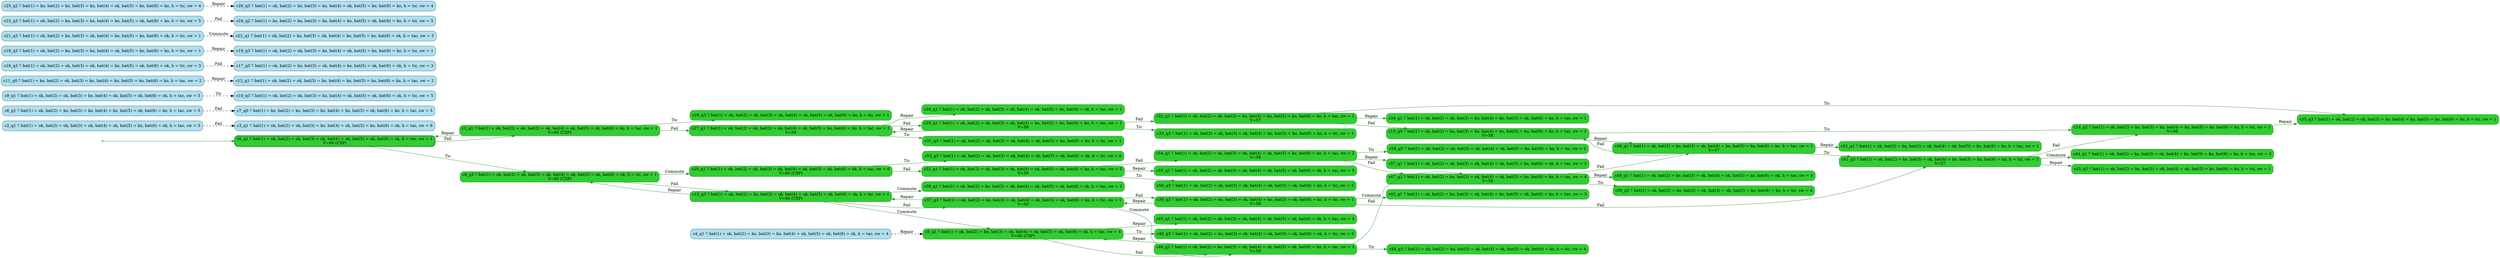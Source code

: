 digraph g {

	rankdir="LR"

	__invisible__[shape="point", color="forestgreen"]
	c0_q1[label="c0_q1 ≝ bat(1) = ok, bat(2) = ok, bat(3) = ok, bat(4) = ok, bat(5) = ok, bat(6) = ok, h = tac, sw = 1\nV=60 (CXP)", shape="box", style="rounded, filled", color="forestgreen", fillcolor="limegreen", penwidth=3] // Initial
	c1_q1[label="c1_q1 ≝ bat(1) = ok, bat(2) = ok, bat(3) = ok, bat(4) = ok, bat(5) = ok, bat(6) = ko, h = tac, sw = 1\nV=60 (CXP)", shape="box", style="rounded, filled", color="forestgreen", fillcolor="limegreen"]
	c27_q1[label="c27_q1 ≝ bat(1) = ok, bat(2) = ok, bat(3) = ok, bat(4) = ok, bat(5) = ko, bat(6) = ko, h = tac, sw = 1\nV=59", shape="box", style="rounded, filled", color="forestgreen", fillcolor="limegreen"]
	c29_q1[label="c29_q1 ≝ bat(1) = ok, bat(2) = ok, bat(3) = ok, bat(4) = ko, bat(5) = ko, bat(6) = ko, h = tac, sw = 1\nV=58", shape="box", style="rounded, filled", color="forestgreen", fillcolor="limegreen"]
	c32_q1[label="c32_q1 ≝ bat(1) = ok, bat(2) = ok, bat(3) = ko, bat(4) = ko, bat(5) = ko, bat(6) = ko, h = tac, sw = 1\nV=57", shape="box", style="rounded, filled", color="forestgreen", fillcolor="limegreen"]
	c34_q1[label="c34_q1 ≝ bat(1) = ok, bat(2) = ok, bat(3) = ko, bat(4) = ko, bat(5) = ok, bat(6) = ko, h = tac, sw = 1", shape="box", style="rounded, filled", color="forestgreen", fillcolor="limegreen"]
	c13_q0[label="c13_q0 ≝ bat(1) = ok, bat(2) = ko, bat(3) = ko, bat(4) = ko, bat(5) = ko, bat(6) = ko, h = tac, sw = 1\nV=56", shape="box", style="rounded, filled", color="forestgreen", fillcolor="limegreen"]
	c14_q2[label="c14_q2 ≝ bat(1) = ok, bat(2) = ko, bat(3) = ko, bat(4) = ko, bat(5) = ko, bat(6) = ko, h = tic, sw = 1\nV=56", shape="box", style="rounded, filled", color="forestgreen", fillcolor="limegreen"]
	c35_q3[label="c35_q3 ≝ bat(1) = ok, bat(2) = ok, bat(3) = ko, bat(4) = ko, bat(5) = ko, bat(6) = ko, h = tic, sw = 1", shape="box", style="rounded, filled", color="forestgreen", fillcolor="limegreen"]
	c36_q1[label="c36_q1 ≝ bat(1) = ok, bat(2) = ko, bat(3) = ok, bat(4) = ko, bat(5) = ko, bat(6) = ko, h = tac, sw = 1\nV=57", shape="box", style="rounded, filled", color="forestgreen", fillcolor="limegreen"]
	c51_q1[label="c51_q1 ≝ bat(1) = ok, bat(2) = ko, bat(3) = ok, bat(4) = ok, bat(5) = ko, bat(6) = ko, h = tac, sw = 1", shape="box", style="rounded, filled", color="forestgreen", fillcolor="limegreen"]
	c41_q3[label="c41_q3 ≝ bat(1) = ok, bat(2) = ko, bat(3) = ok, bat(4) = ko, bat(5) = ko, bat(6) = ko, h = tic, sw = 1\nV=57", shape="box", style="rounded, filled", color="forestgreen", fillcolor="limegreen"]
	c43_q3[label="c43_q3 ≝ bat(1) = ok, bat(2) = ko, bat(3) = ok, bat(4) = ok, bat(5) = ko, bat(6) = ko, h = tic, sw = 1", shape="box", style="rounded, filled", color="forestgreen", fillcolor="limegreen"]
	c44_q1[label="c44_q1 ≝ bat(1) = ok, bat(2) = ko, bat(3) = ok, bat(4) = ko, bat(5) = ko, bat(6) = ko, h = tac, sw = 3", shape="box", style="rounded, filled", color="forestgreen", fillcolor="limegreen"]
	c33_q3[label="c33_q3 ≝ bat(1) = ok, bat(2) = ok, bat(3) = ok, bat(4) = ko, bat(5) = ko, bat(6) = ko, h = tic, sw = 1", shape="box", style="rounded, filled", color="forestgreen", fillcolor="limegreen"]
	c30_q1[label="c30_q1 ≝ bat(1) = ok, bat(2) = ok, bat(3) = ok, bat(4) = ok, bat(5) = ko, bat(6) = ok, h = tac, sw = 1", shape="box", style="rounded, filled", color="forestgreen", fillcolor="limegreen"]
	c31_q3[label="c31_q3 ≝ bat(1) = ok, bat(2) = ok, bat(3) = ok, bat(4) = ok, bat(5) = ko, bat(6) = ko, h = tic, sw = 1", shape="box", style="rounded, filled", color="forestgreen", fillcolor="limegreen"]
	c28_q3[label="c28_q3 ≝ bat(1) = ok, bat(2) = ok, bat(3) = ok, bat(4) = ok, bat(5) = ok, bat(6) = ko, h = tic, sw = 1", shape="box", style="rounded, filled", color="forestgreen", fillcolor="limegreen"]
	c8_q3[label="c8_q3 ≝ bat(1) = ok, bat(2) = ok, bat(3) = ok, bat(4) = ok, bat(5) = ok, bat(6) = ok, h = tic, sw = 1\nV=60 (CXP)", shape="box", style="rounded, filled", color="forestgreen", fillcolor="limegreen"]
	c15_q3[label="c15_q3 ≝ bat(1) = ok, bat(2) = ko, bat(3) = ok, bat(4) = ok, bat(5) = ok, bat(6) = ok, h = tic, sw = 1\nV=60 (CXP)", shape="box", style="rounded, filled", color="forestgreen", fillcolor="limegreen"]
	c5_q1[label="c5_q1 ≝ bat(1) = ok, bat(2) = ko, bat(3) = ok, bat(4) = ok, bat(5) = ok, bat(6) = ok, h = tac, sw = 4\nV=60 (CXP)", shape="box", style="rounded, filled", color="forestgreen", fillcolor="limegreen"]
	c40_q1[label="c40_q1 ≝ bat(1) = ok, bat(2) = ko, bat(3) = ok, bat(4) = ok, bat(5) = ok, bat(6) = ko, h = tac, sw = 4\nV=59", shape="box", style="rounded, filled", color="forestgreen", fillcolor="limegreen"]
	c47_q1[label="c47_q1 ≝ bat(1) = ok, bat(2) = ko, bat(3) = ok, bat(4) = ok, bat(5) = ko, bat(6) = ko, h = tac, sw = 4\nV=58", shape="box", style="rounded, filled", color="forestgreen", fillcolor="limegreen"]
	c49_q1[label="c49_q1 ≝ bat(1) = ok, bat(2) = ko, bat(3) = ok, bat(4) = ok, bat(5) = ko, bat(6) = ok, h = tac, sw = 4", shape="box", style="rounded, filled", color="forestgreen", fillcolor="limegreen"]
	c50_q3[label="c50_q3 ≝ bat(1) = ok, bat(2) = ko, bat(3) = ok, bat(4) = ok, bat(5) = ko, bat(6) = ko, h = tic, sw = 4", shape="box", style="rounded, filled", color="forestgreen", fillcolor="limegreen"]
	c48_q3[label="c48_q3 ≝ bat(1) = ok, bat(2) = ko, bat(3) = ok, bat(4) = ok, bat(5) = ok, bat(6) = ko, h = tic, sw = 4", shape="box", style="rounded, filled", color="forestgreen", fillcolor="limegreen"]
	c45_q1[label="c45_q1 ≝ bat(1) = ok, bat(2) = ok, bat(3) = ok, bat(4) = ok, bat(5) = ok, bat(6) = ok, h = tac, sw = 4", shape="box", style="rounded, filled", color="forestgreen", fillcolor="limegreen"]
	c46_q3[label="c46_q3 ≝ bat(1) = ok, bat(2) = ko, bat(3) = ok, bat(4) = ok, bat(5) = ok, bat(6) = ok, h = tic, sw = 4", shape="box", style="rounded, filled", color="forestgreen", fillcolor="limegreen"]
	c37_q3[label="c37_q3 ≝ bat(1) = ok, bat(2) = ko, bat(3) = ok, bat(4) = ok, bat(5) = ok, bat(6) = ko, h = tic, sw = 1\nV=59", shape="box", style="rounded, filled", color="forestgreen", fillcolor="limegreen"]
	c39_q3[label="c39_q3 ≝ bat(1) = ok, bat(2) = ko, bat(3) = ok, bat(4) = ko, bat(5) = ok, bat(6) = ko, h = tic, sw = 1\nV=58", shape="box", style="rounded, filled", color="forestgreen", fillcolor="limegreen"]
	c42_q1[label="c42_q1 ≝ bat(1) = ok, bat(2) = ko, bat(3) = ok, bat(4) = ko, bat(5) = ok, bat(6) = ko, h = tac, sw = 3", shape="box", style="rounded, filled", color="forestgreen", fillcolor="limegreen"]
	c38_q1[label="c38_q1 ≝ bat(1) = ok, bat(2) = ko, bat(3) = ok, bat(4) = ok, bat(5) = ok, bat(6) = ok, h = tac, sw = 3", shape="box", style="rounded, filled", color="forestgreen", fillcolor="limegreen"]
	c20_q1[label="c20_q1 ≝ bat(1) = ok, bat(2) = ok, bat(3) = ok, bat(4) = ok, bat(5) = ok, bat(6) = ok, h = tac, sw = 6\nV=60 (CXP)", shape="box", style="rounded, filled", color="forestgreen", fillcolor="limegreen"]
	c52_q1[label="c52_q1 ≝ bat(1) = ok, bat(2) = ok, bat(3) = ok, bat(4) = ok, bat(5) = ok, bat(6) = ko, h = tac, sw = 5\nV=59", shape="box", style="rounded, filled", color="forestgreen", fillcolor="limegreen"]
	c54_q1[label="c54_q1 ≝ bat(1) = ok, bat(2) = ok, bat(3) = ok, bat(4) = ok, bat(5) = ko, bat(6) = ko, h = tac, sw = 2\nV=58", shape="box", style="rounded, filled", color="forestgreen", fillcolor="limegreen"]
	c57_q1[label="c57_q1 ≝ bat(1) = ok, bat(2) = ok, bat(3) = ok, bat(4) = ok, bat(5) = ko, bat(6) = ok, h = tac, sw = 2", shape="box", style="rounded, filled", color="forestgreen", fillcolor="limegreen"]
	c58_q3[label="c58_q3 ≝ bat(1) = ok, bat(2) = ok, bat(3) = ok, bat(4) = ok, bat(5) = ko, bat(6) = ko, h = tic, sw = 2", shape="box", style="rounded, filled", color="forestgreen", fillcolor="limegreen"]
	c55_q1[label="c55_q1 ≝ bat(1) = ok, bat(2) = ok, bat(3) = ok, bat(4) = ok, bat(5) = ok, bat(6) = ok, h = tac, sw = 5", shape="box", style="rounded, filled", color="forestgreen", fillcolor="limegreen"]
	c56_q3[label="c56_q3 ≝ bat(1) = ok, bat(2) = ok, bat(3) = ok, bat(4) = ok, bat(5) = ok, bat(6) = ko, h = tic, sw = 5", shape="box", style="rounded, filled", color="forestgreen", fillcolor="limegreen"]
	c53_q3[label="c53_q3 ≝ bat(1) = ok, bat(2) = ok, bat(3) = ok, bat(4) = ok, bat(5) = ok, bat(6) = ok, h = tic, sw = 6", shape="box", style="rounded, filled", color="forestgreen", fillcolor="limegreen"]
	c2_q1[label="c2_q1 ≝ bat(1) = ok, bat(2) = ok, bat(3) = ok, bat(4) = ok, bat(5) = ko, bat(6) = ok, h = tac, sw = 3", shape="box", style="rounded, filled", color="deepskyblue4", fillcolor="lightblue2"]
	c3_q1[label="c3_q1 ≝ bat(1) = ok, bat(2) = ok, bat(3) = ko, bat(4) = ok, bat(5) = ko, bat(6) = ok, h = tac, sw = 6", shape="box", style="rounded, filled", color="deepskyblue4", fillcolor="lightblue2"]
	c4_q1[label="c4_q1 ≝ bat(1) = ok, bat(2) = ko, bat(3) = ko, bat(4) = ok, bat(5) = ok, bat(6) = ok, h = tac, sw = 4", shape="box", style="rounded, filled", color="deepskyblue4", fillcolor="lightblue2"]
	c6_q1[label="c6_q1 ≝ bat(1) = ok, bat(2) = ko, bat(3) = ko, bat(4) = ko, bat(5) = ok, bat(6) = ko, h = tac, sw = 5", shape="box", style="rounded, filled", color="deepskyblue4", fillcolor="lightblue2"]
	c7_q0[label="c7_q0 ≝ bat(1) = ko, bat(2) = ko, bat(3) = ko, bat(4) = ko, bat(5) = ok, bat(6) = ko, h = tac, sw = 5", shape="box", style="rounded, filled", color="deepskyblue4", fillcolor="lightblue2"]
	c9_q1[label="c9_q1 ≝ bat(1) = ok, bat(2) = ok, bat(3) = ko, bat(4) = ok, bat(5) = ok, bat(6) = ok, h = tac, sw = 5", shape="box", style="rounded, filled", color="deepskyblue4", fillcolor="lightblue2"]
	c10_q3[label="c10_q3 ≝ bat(1) = ok, bat(2) = ok, bat(3) = ko, bat(4) = ok, bat(5) = ok, bat(6) = ok, h = tic, sw = 5", shape="box", style="rounded, filled", color="deepskyblue4", fillcolor="lightblue2"]
	c11_q0[label="c11_q0 ≝ bat(1) = ko, bat(2) = ok, bat(3) = ko, bat(4) = ko, bat(5) = ko, bat(6) = ko, h = tac, sw = 2", shape="box", style="rounded, filled", color="deepskyblue4", fillcolor="lightblue2"]
	c12_q1[label="c12_q1 ≝ bat(1) = ok, bat(2) = ok, bat(3) = ko, bat(4) = ko, bat(5) = ko, bat(6) = ko, h = tac, sw = 2", shape="box", style="rounded, filled", color="deepskyblue4", fillcolor="lightblue2"]
	c16_q3[label="c16_q3 ≝ bat(1) = ok, bat(2) = ok, bat(3) = ok, bat(4) = ko, bat(5) = ok, bat(6) = ok, h = tic, sw = 3", shape="box", style="rounded, filled", color="deepskyblue4", fillcolor="lightblue2"]
	c17_q3[label="c17_q3 ≝ bat(1) = ok, bat(2) = ko, bat(3) = ok, bat(4) = ko, bat(5) = ok, bat(6) = ok, h = tic, sw = 3", shape="box", style="rounded, filled", color="deepskyblue4", fillcolor="lightblue2"]
	c18_q3[label="c18_q3 ≝ bat(1) = ok, bat(2) = ko, bat(3) = ko, bat(4) = ok, bat(5) = ko, bat(6) = ko, h = tic, sw = 1", shape="box", style="rounded, filled", color="deepskyblue4", fillcolor="lightblue2"]
	c19_q3[label="c19_q3 ≝ bat(1) = ok, bat(2) = ok, bat(3) = ko, bat(4) = ok, bat(5) = ko, bat(6) = ko, h = tic, sw = 1", shape="box", style="rounded, filled", color="deepskyblue4", fillcolor="lightblue2"]
	c21_q3[label="c21_q3 ≝ bat(1) = ok, bat(2) = ko, bat(3) = ok, bat(4) = ko, bat(5) = ko, bat(6) = ok, h = tic, sw = 1", shape="box", style="rounded, filled", color="deepskyblue4", fillcolor="lightblue2"]
	c22_q1[label="c22_q1 ≝ bat(1) = ok, bat(2) = ko, bat(3) = ok, bat(4) = ko, bat(5) = ko, bat(6) = ok, h = tac, sw = 3", shape="box", style="rounded, filled", color="deepskyblue4", fillcolor="lightblue2"]
	c23_q3[label="c23_q3 ≝ bat(1) = ok, bat(2) = ko, bat(3) = ko, bat(4) = ko, bat(5) = ok, bat(6) = ko, h = tic, sw = 5", shape="box", style="rounded, filled", color="deepskyblue4", fillcolor="lightblue2"]
	c24_q2[label="c24_q2 ≝ bat(1) = ko, bat(2) = ko, bat(3) = ko, bat(4) = ko, bat(5) = ok, bat(6) = ko, h = tic, sw = 5", shape="box", style="rounded, filled", color="deepskyblue4", fillcolor="lightblue2"]
	c25_q2[label="c25_q2 ≝ bat(1) = ko, bat(2) = ko, bat(3) = ko, bat(4) = ok, bat(5) = ko, bat(6) = ko, h = tic, sw = 4", shape="box", style="rounded, filled", color="deepskyblue4", fillcolor="lightblue2"]
	c26_q3[label="c26_q3 ≝ bat(1) = ok, bat(2) = ko, bat(3) = ko, bat(4) = ok, bat(5) = ko, bat(6) = ko, h = tic, sw = 4", shape="box", style="rounded, filled", color="deepskyblue4", fillcolor="lightblue2"]

	__invisible__ -> c0_q1[color="forestgreen"]
	c0_q1 -> c1_q1[label="Fail", color="forestgreen"]
	c1_q1 -> c0_q1[label="Repair", color="forestgreen"]
	c1_q1 -> c27_q1[label="Fail", color="forestgreen"]
	c27_q1 -> c29_q1[label="Fail", color="forestgreen"]
	c29_q1 -> c32_q1[label="Fail", color="forestgreen"]
	c32_q1 -> c34_q1[label="Repair", color="forestgreen"]
	c32_q1 -> c13_q0[label="Fail", color="forestgreen"]
	c13_q0 -> c14_q2[label="Tic", color="forestgreen"]
	c14_q2 -> c35_q3[label="Repair", color="forestgreen"]
	c13_q0 -> c36_q1[label="Repair", color="forestgreen"]
	c36_q1 -> c51_q1[label="Repair", color="forestgreen"]
	c36_q1 -> c13_q0[label="Fail", color="forestgreen"]
	c36_q1 -> c41_q3[label="Tic", color="forestgreen"]
	c41_q3 -> c43_q3[label="Repair", color="forestgreen"]
	c41_q3 -> c44_q1[label="Commute", color="forestgreen"]
	c41_q3 -> c14_q2[label="Fail", color="forestgreen"]
	c32_q1 -> c35_q3[label="Tic", color="forestgreen"]
	c29_q1 -> c27_q1[label="Repair", color="forestgreen"]
	c29_q1 -> c33_q3[label="Tic", color="forestgreen"]
	c27_q1 -> c30_q1[label="Repair", color="forestgreen"]
	c27_q1 -> c31_q3[label="Tic", color="forestgreen"]
	c1_q1 -> c28_q3[label="Tic", color="forestgreen"]
	c0_q1 -> c8_q3[label="Tic", color="forestgreen"]
	c8_q3 -> c15_q3[label="Fail", color="forestgreen"]
	c15_q3 -> c8_q3[label="Repair", color="forestgreen"]
	c15_q3 -> c5_q1[label="Commute", color="forestgreen"]
	c5_q1 -> c40_q1[label="Fail", color="forestgreen"]
	c40_q1 -> c47_q1[label="Fail", color="forestgreen"]
	c47_q1 -> c36_q1[label="Fail", color="forestgreen"]
	c47_q1 -> c49_q1[label="Repair", color="forestgreen"]
	c47_q1 -> c50_q3[label="Tic", color="forestgreen"]
	c40_q1 -> c5_q1[label="Repair", color="forestgreen"]
	c40_q1 -> c48_q3[label="Tic", color="forestgreen"]
	c5_q1 -> c45_q1[label="Repair", color="forestgreen"]
	c5_q1 -> c46_q3[label="Tic", color="forestgreen"]
	c15_q3 -> c37_q3[label="Fail", color="forestgreen"]
	c37_q3 -> c39_q3[label="Fail", color="forestgreen"]
	c39_q3 -> c41_q3[label="Fail", color="forestgreen"]
	c39_q3 -> c37_q3[label="Repair", color="forestgreen"]
	c39_q3 -> c42_q1[label="Commute", color="forestgreen"]
	c37_q3 -> c15_q3[label="Repair", color="forestgreen"]
	c37_q3 -> c40_q1[label="Commute", color="forestgreen"]
	c15_q3 -> c38_q1[label="Commute", color="forestgreen"]
	c8_q3 -> c20_q1[label="Commute", color="forestgreen"]
	c20_q1 -> c52_q1[label="Fail", color="forestgreen"]
	c52_q1 -> c54_q1[label="Fail", color="forestgreen"]
	c54_q1 -> c47_q1[label="Fail", color="forestgreen"]
	c54_q1 -> c57_q1[label="Repair", color="forestgreen"]
	c54_q1 -> c58_q3[label="Tic", color="forestgreen"]
	c52_q1 -> c55_q1[label="Repair", color="forestgreen"]
	c52_q1 -> c56_q3[label="Tic", color="forestgreen"]
	c20_q1 -> c53_q3[label="Tic", color="forestgreen"]
	c2_q1 -> c3_q1[label="Fail", color="black", style="dashed"]
	c4_q1 -> c5_q1[label="Repair", color="black", style="dashed"]
	c6_q1 -> c7_q0[label="Fail", color="black", style="dashed"]
	c9_q1 -> c10_q3[label="Tic", color="black", style="dashed"]
	c11_q0 -> c12_q1[label="Repair", color="black", style="dashed"]
	c16_q3 -> c17_q3[label="Fail", color="black", style="dashed"]
	c18_q3 -> c19_q3[label="Repair", color="black", style="dashed"]
	c21_q3 -> c22_q1[label="Commute", color="black", style="dashed"]
	c23_q3 -> c24_q2[label="Fail", color="black", style="dashed"]
	c25_q2 -> c26_q3[label="Repair", color="black", style="dashed"]

}
